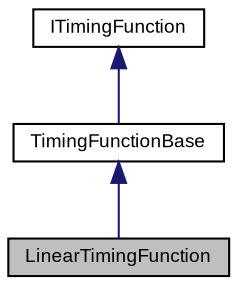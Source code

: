 digraph G
{
  bgcolor="transparent";
  edge [fontname="Arial",fontsize="9",labelfontname="Arial",labelfontsize="9"];
  node [fontname="Arial",fontsize="9",shape=record];
  Node1 [label="LinearTimingFunction",height=0.2,width=0.4,color="black", fillcolor="grey75", style="filled" fontcolor="black"];
  Node2 -> Node1 [dir=back,color="midnightblue",fontsize="9",style="solid",fontname="Arial"];
  Node2 [label="TimingFunctionBase",height=0.2,width=0.4,color="black",URL="$class_v_s_t_g_u_i_1_1_animation_1_1_timing_function_base.html"];
  Node3 -> Node2 [dir=back,color="midnightblue",fontsize="9",style="solid",fontname="Arial"];
  Node3 [label="ITimingFunction",height=0.2,width=0.4,color="black",URL="$class_v_s_t_g_u_i_1_1_animation_1_1_i_timing_function.html",tooltip="Animation timing function interface."];
}
